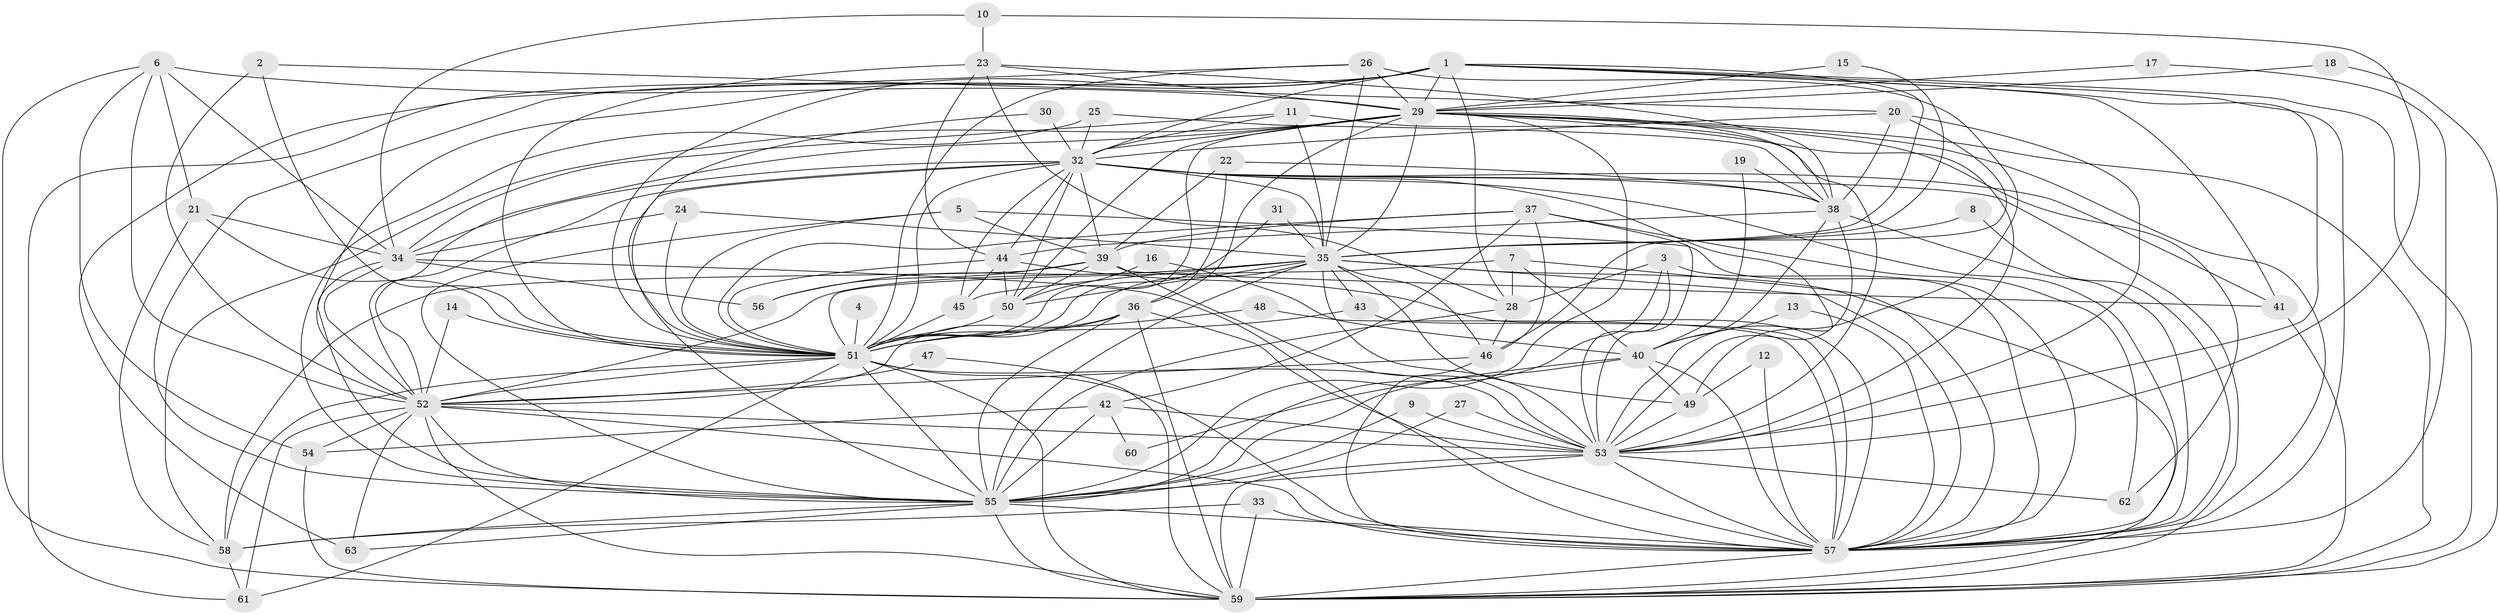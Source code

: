 // original degree distribution, {19: 0.007936507936507936, 25: 0.007936507936507936, 16: 0.007936507936507936, 21: 0.031746031746031744, 22: 0.007936507936507936, 12: 0.007936507936507936, 32: 0.007936507936507936, 4: 0.07936507936507936, 5: 0.07142857142857142, 6: 0.031746031746031744, 3: 0.18253968253968253, 2: 0.5238095238095238, 9: 0.023809523809523808, 7: 0.007936507936507936}
// Generated by graph-tools (version 1.1) at 2025/49/03/09/25 03:49:28]
// undirected, 63 vertices, 210 edges
graph export_dot {
graph [start="1"]
  node [color=gray90,style=filled];
  1;
  2;
  3;
  4;
  5;
  6;
  7;
  8;
  9;
  10;
  11;
  12;
  13;
  14;
  15;
  16;
  17;
  18;
  19;
  20;
  21;
  22;
  23;
  24;
  25;
  26;
  27;
  28;
  29;
  30;
  31;
  32;
  33;
  34;
  35;
  36;
  37;
  38;
  39;
  40;
  41;
  42;
  43;
  44;
  45;
  46;
  47;
  48;
  49;
  50;
  51;
  52;
  53;
  54;
  55;
  56;
  57;
  58;
  59;
  60;
  61;
  62;
  63;
  1 -- 28 [weight=1.0];
  1 -- 29 [weight=1.0];
  1 -- 32 [weight=1.0];
  1 -- 35 [weight=1.0];
  1 -- 41 [weight=1.0];
  1 -- 51 [weight=1.0];
  1 -- 52 [weight=1.0];
  1 -- 53 [weight=1.0];
  1 -- 55 [weight=1.0];
  1 -- 57 [weight=1.0];
  1 -- 59 [weight=1.0];
  1 -- 61 [weight=1.0];
  2 -- 20 [weight=1.0];
  2 -- 51 [weight=1.0];
  2 -- 52 [weight=1.0];
  3 -- 28 [weight=1.0];
  3 -- 53 [weight=1.0];
  3 -- 55 [weight=1.0];
  3 -- 57 [weight=1.0];
  4 -- 51 [weight=1.0];
  5 -- 39 [weight=1.0];
  5 -- 51 [weight=1.0];
  5 -- 55 [weight=1.0];
  5 -- 57 [weight=1.0];
  6 -- 21 [weight=1.0];
  6 -- 29 [weight=1.0];
  6 -- 34 [weight=1.0];
  6 -- 52 [weight=1.0];
  6 -- 54 [weight=1.0];
  6 -- 59 [weight=1.0];
  7 -- 28 [weight=1.0];
  7 -- 40 [weight=1.0];
  7 -- 51 [weight=1.0];
  7 -- 57 [weight=1.0];
  8 -- 35 [weight=1.0];
  8 -- 57 [weight=1.0];
  9 -- 53 [weight=1.0];
  9 -- 55 [weight=1.0];
  10 -- 23 [weight=1.0];
  10 -- 34 [weight=1.0];
  10 -- 53 [weight=1.0];
  11 -- 32 [weight=1.0];
  11 -- 34 [weight=1.0];
  11 -- 35 [weight=1.0];
  11 -- 53 [weight=1.0];
  12 -- 49 [weight=1.0];
  12 -- 57 [weight=1.0];
  13 -- 40 [weight=1.0];
  13 -- 57 [weight=1.0];
  14 -- 51 [weight=1.0];
  14 -- 52 [weight=1.0];
  15 -- 29 [weight=1.0];
  15 -- 35 [weight=1.0];
  16 -- 40 [weight=1.0];
  16 -- 50 [weight=1.0];
  17 -- 29 [weight=1.0];
  17 -- 57 [weight=1.0];
  18 -- 29 [weight=1.0];
  18 -- 59 [weight=1.0];
  19 -- 38 [weight=1.0];
  19 -- 40 [weight=1.0];
  20 -- 32 [weight=1.0];
  20 -- 38 [weight=1.0];
  20 -- 46 [weight=1.0];
  20 -- 53 [weight=1.0];
  21 -- 34 [weight=1.0];
  21 -- 51 [weight=1.0];
  21 -- 58 [weight=1.0];
  22 -- 36 [weight=1.0];
  22 -- 38 [weight=1.0];
  22 -- 39 [weight=1.0];
  23 -- 28 [weight=1.0];
  23 -- 29 [weight=1.0];
  23 -- 38 [weight=1.0];
  23 -- 44 [weight=1.0];
  23 -- 51 [weight=1.0];
  24 -- 34 [weight=1.0];
  24 -- 35 [weight=1.0];
  24 -- 51 [weight=1.0];
  25 -- 32 [weight=1.0];
  25 -- 38 [weight=1.0];
  25 -- 55 [weight=1.0];
  26 -- 29 [weight=1.0];
  26 -- 35 [weight=1.0];
  26 -- 49 [weight=1.0];
  26 -- 51 [weight=1.0];
  26 -- 63 [weight=1.0];
  27 -- 53 [weight=1.0];
  27 -- 55 [weight=1.0];
  28 -- 46 [weight=1.0];
  28 -- 55 [weight=1.0];
  29 -- 32 [weight=1.0];
  29 -- 35 [weight=2.0];
  29 -- 36 [weight=1.0];
  29 -- 38 [weight=1.0];
  29 -- 50 [weight=1.0];
  29 -- 51 [weight=1.0];
  29 -- 52 [weight=1.0];
  29 -- 53 [weight=1.0];
  29 -- 55 [weight=1.0];
  29 -- 57 [weight=1.0];
  29 -- 58 [weight=1.0];
  29 -- 59 [weight=1.0];
  29 -- 62 [weight=1.0];
  30 -- 32 [weight=1.0];
  30 -- 51 [weight=1.0];
  31 -- 35 [weight=1.0];
  31 -- 51 [weight=1.0];
  32 -- 34 [weight=1.0];
  32 -- 35 [weight=1.0];
  32 -- 38 [weight=1.0];
  32 -- 39 [weight=1.0];
  32 -- 41 [weight=1.0];
  32 -- 44 [weight=1.0];
  32 -- 45 [weight=1.0];
  32 -- 50 [weight=1.0];
  32 -- 51 [weight=2.0];
  32 -- 52 [weight=1.0];
  32 -- 53 [weight=1.0];
  32 -- 55 [weight=1.0];
  32 -- 57 [weight=1.0];
  32 -- 59 [weight=1.0];
  33 -- 57 [weight=1.0];
  33 -- 58 [weight=1.0];
  33 -- 59 [weight=1.0];
  34 -- 52 [weight=1.0];
  34 -- 55 [weight=1.0];
  34 -- 56 [weight=1.0];
  34 -- 57 [weight=1.0];
  35 -- 43 [weight=1.0];
  35 -- 45 [weight=1.0];
  35 -- 46 [weight=1.0];
  35 -- 49 [weight=1.0];
  35 -- 50 [weight=1.0];
  35 -- 51 [weight=1.0];
  35 -- 52 [weight=1.0];
  35 -- 53 [weight=1.0];
  35 -- 55 [weight=1.0];
  35 -- 56 [weight=1.0];
  35 -- 57 [weight=1.0];
  35 -- 59 [weight=1.0];
  36 -- 51 [weight=1.0];
  36 -- 52 [weight=1.0];
  36 -- 55 [weight=1.0];
  36 -- 57 [weight=1.0];
  36 -- 59 [weight=1.0];
  37 -- 39 [weight=1.0];
  37 -- 42 [weight=1.0];
  37 -- 46 [weight=1.0];
  37 -- 51 [weight=1.0];
  37 -- 53 [weight=1.0];
  37 -- 62 [weight=1.0];
  38 -- 40 [weight=1.0];
  38 -- 44 [weight=1.0];
  38 -- 53 [weight=1.0];
  38 -- 57 [weight=1.0];
  39 -- 41 [weight=1.0];
  39 -- 50 [weight=1.0];
  39 -- 53 [weight=1.0];
  39 -- 56 [weight=1.0];
  39 -- 58 [weight=1.0];
  40 -- 49 [weight=1.0];
  40 -- 55 [weight=1.0];
  40 -- 57 [weight=1.0];
  40 -- 60 [weight=1.0];
  41 -- 59 [weight=1.0];
  42 -- 53 [weight=1.0];
  42 -- 54 [weight=1.0];
  42 -- 55 [weight=1.0];
  42 -- 60 [weight=1.0];
  43 -- 51 [weight=1.0];
  43 -- 57 [weight=1.0];
  44 -- 45 [weight=1.0];
  44 -- 50 [weight=1.0];
  44 -- 51 [weight=1.0];
  44 -- 57 [weight=1.0];
  45 -- 51 [weight=1.0];
  46 -- 52 [weight=1.0];
  46 -- 57 [weight=1.0];
  47 -- 52 [weight=1.0];
  47 -- 59 [weight=1.0];
  48 -- 51 [weight=1.0];
  48 -- 57 [weight=1.0];
  49 -- 53 [weight=1.0];
  50 -- 51 [weight=1.0];
  51 -- 52 [weight=1.0];
  51 -- 53 [weight=1.0];
  51 -- 55 [weight=1.0];
  51 -- 57 [weight=1.0];
  51 -- 58 [weight=1.0];
  51 -- 59 [weight=1.0];
  51 -- 61 [weight=1.0];
  52 -- 53 [weight=1.0];
  52 -- 54 [weight=1.0];
  52 -- 55 [weight=1.0];
  52 -- 57 [weight=1.0];
  52 -- 59 [weight=1.0];
  52 -- 61 [weight=1.0];
  52 -- 63 [weight=1.0];
  53 -- 55 [weight=1.0];
  53 -- 57 [weight=1.0];
  53 -- 59 [weight=1.0];
  53 -- 62 [weight=1.0];
  54 -- 59 [weight=1.0];
  55 -- 57 [weight=1.0];
  55 -- 58 [weight=1.0];
  55 -- 59 [weight=1.0];
  55 -- 63 [weight=1.0];
  57 -- 59 [weight=1.0];
  58 -- 61 [weight=1.0];
}

